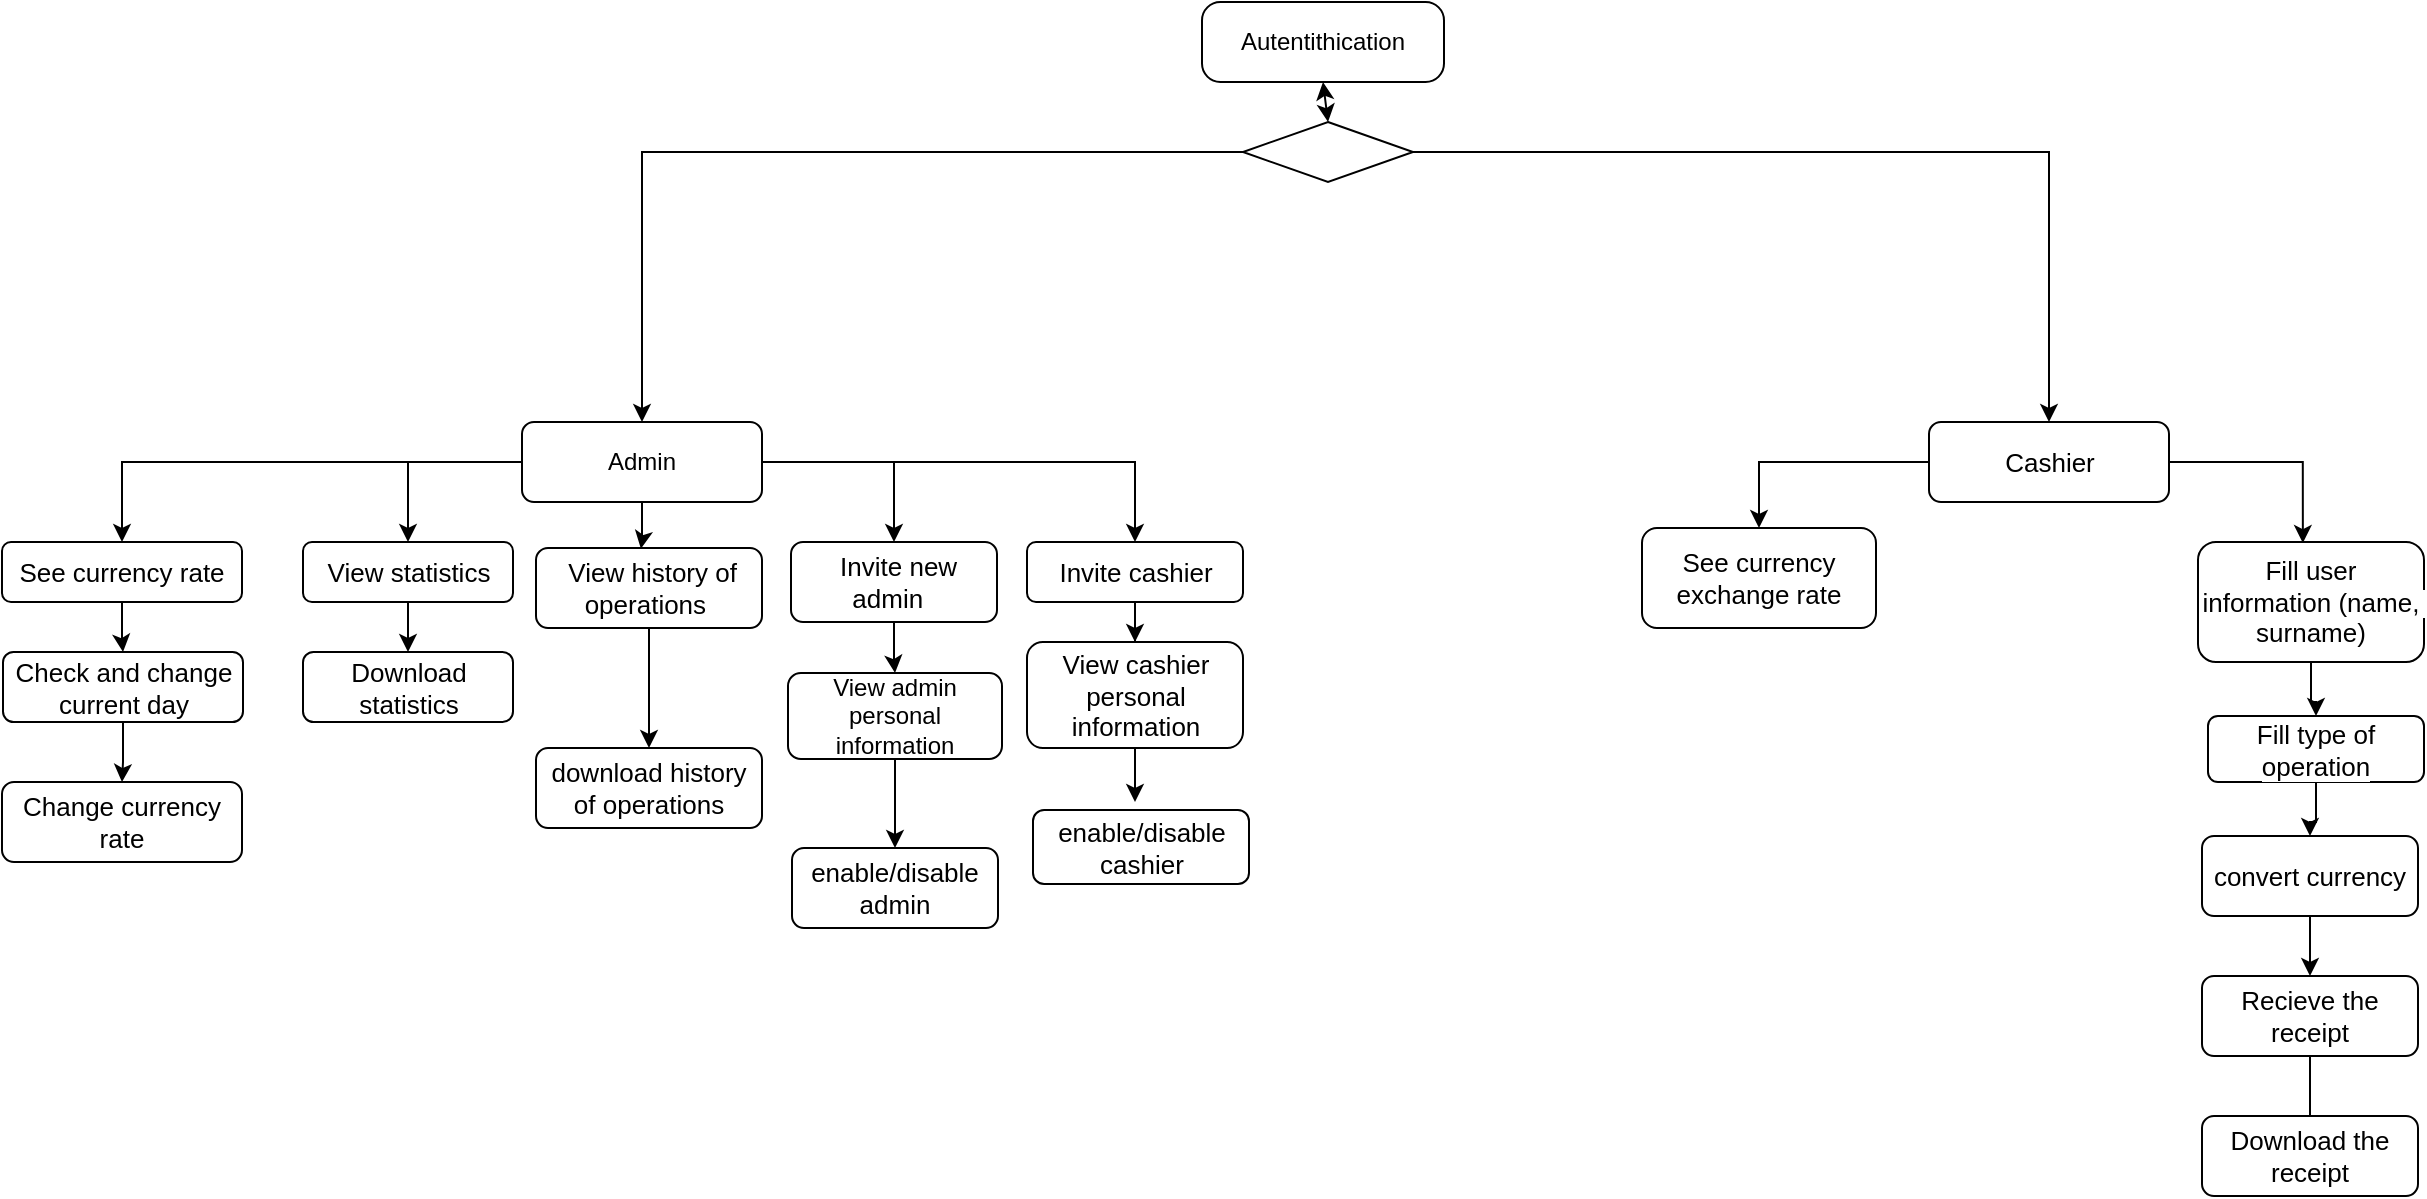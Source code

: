 <mxfile version="12.2.6" type="github" pages="1"><diagram id="NSVF6WXBBa8r5Be7m9pY" name="Page-1"><mxGraphModel dx="1384" dy="634" grid="1" gridSize="10" guides="1" tooltips="1" connect="1" arrows="1" fold="1" page="1" pageScale="1" pageWidth="827" pageHeight="1169" math="0" shadow="0"><root><mxCell id="0"/><mxCell id="1" parent="0"/><mxCell id="21Z9ZZyBf2_KJ2-gmugr-1" value="Autentithication" style="rounded=1;whiteSpace=wrap;html=1;arcSize=23;" parent="1" vertex="1"><mxGeometry x="610" y="20" width="121" height="40" as="geometry"/></mxCell><mxCell id="21Z9ZZyBf2_KJ2-gmugr-50" style="edgeStyle=orthogonalEdgeStyle;rounded=0;orthogonalLoop=1;jettySize=auto;html=1;entryX=0.5;entryY=0;entryDx=0;entryDy=0;" parent="1" source="21Z9ZZyBf2_KJ2-gmugr-3" target="21Z9ZZyBf2_KJ2-gmugr-4" edge="1"><mxGeometry relative="1" as="geometry"><mxPoint x="330" y="150" as="targetPoint"/></mxGeometry></mxCell><mxCell id="21Z9ZZyBf2_KJ2-gmugr-80" style="edgeStyle=orthogonalEdgeStyle;rounded=0;orthogonalLoop=1;jettySize=auto;html=1;entryX=0.5;entryY=0;entryDx=0;entryDy=0;" parent="1" source="21Z9ZZyBf2_KJ2-gmugr-3" target="21Z9ZZyBf2_KJ2-gmugr-57" edge="1"><mxGeometry relative="1" as="geometry"><mxPoint x="1034" y="150" as="targetPoint"/></mxGeometry></mxCell><mxCell id="21Z9ZZyBf2_KJ2-gmugr-3" value="" style="rhombus;whiteSpace=wrap;html=1;" parent="1" vertex="1"><mxGeometry x="630.5" y="80" width="85" height="30" as="geometry"/></mxCell><mxCell id="21Z9ZZyBf2_KJ2-gmugr-19" style="edgeStyle=orthogonalEdgeStyle;rounded=0;orthogonalLoop=1;jettySize=auto;html=1;entryX=0.5;entryY=0;entryDx=0;entryDy=0;" parent="1" source="21Z9ZZyBf2_KJ2-gmugr-4" target="21Z9ZZyBf2_KJ2-gmugr-17" edge="1"><mxGeometry relative="1" as="geometry"/></mxCell><mxCell id="21Z9ZZyBf2_KJ2-gmugr-24" style="edgeStyle=orthogonalEdgeStyle;rounded=0;orthogonalLoop=1;jettySize=auto;html=1;entryX=0.5;entryY=0;entryDx=0;entryDy=0;" parent="1" source="21Z9ZZyBf2_KJ2-gmugr-4" target="21Z9ZZyBf2_KJ2-gmugr-22" edge="1"><mxGeometry relative="1" as="geometry"/></mxCell><mxCell id="21Z9ZZyBf2_KJ2-gmugr-25" style="edgeStyle=orthogonalEdgeStyle;rounded=0;orthogonalLoop=1;jettySize=auto;html=1;entryX=0.5;entryY=0;entryDx=0;entryDy=0;" parent="1" source="21Z9ZZyBf2_KJ2-gmugr-4" target="21Z9ZZyBf2_KJ2-gmugr-23" edge="1"><mxGeometry relative="1" as="geometry"/></mxCell><mxCell id="21Z9ZZyBf2_KJ2-gmugr-26" style="edgeStyle=orthogonalEdgeStyle;rounded=0;orthogonalLoop=1;jettySize=auto;html=1;entryX=0.5;entryY=0;entryDx=0;entryDy=0;" parent="1" source="21Z9ZZyBf2_KJ2-gmugr-4" target="21Z9ZZyBf2_KJ2-gmugr-10" edge="1"><mxGeometry relative="1" as="geometry"><mxPoint x="220.5" y="280" as="targetPoint"/></mxGeometry></mxCell><mxCell id="21Z9ZZyBf2_KJ2-gmugr-28" style="edgeStyle=orthogonalEdgeStyle;rounded=0;orthogonalLoop=1;jettySize=auto;html=1;entryX=0.464;entryY=0.009;entryDx=0;entryDy=0;entryPerimeter=0;" parent="1" source="21Z9ZZyBf2_KJ2-gmugr-4" target="21Z9ZZyBf2_KJ2-gmugr-16" edge="1"><mxGeometry relative="1" as="geometry"/></mxCell><mxCell id="21Z9ZZyBf2_KJ2-gmugr-4" value="Admin" style="rounded=1;whiteSpace=wrap;html=1;" parent="1" vertex="1"><mxGeometry x="270" y="230" width="120" height="40" as="geometry"/></mxCell><mxCell id="21Z9ZZyBf2_KJ2-gmugr-5" value="" style="endArrow=classic;startArrow=classic;html=1;entryX=0.5;entryY=1;entryDx=0;entryDy=0;exitX=0.5;exitY=0;exitDx=0;exitDy=0;" parent="1" source="21Z9ZZyBf2_KJ2-gmugr-3" target="21Z9ZZyBf2_KJ2-gmugr-1" edge="1"><mxGeometry width="50" height="50" relative="1" as="geometry"><mxPoint x="543.5" y="140" as="sourcePoint"/><mxPoint x="593.5" y="90" as="targetPoint"/></mxGeometry></mxCell><mxCell id="21Z9ZZyBf2_KJ2-gmugr-37" style="edgeStyle=orthogonalEdgeStyle;rounded=0;orthogonalLoop=1;jettySize=auto;html=1;entryX=0.5;entryY=0;entryDx=0;entryDy=0;" parent="1" source="21Z9ZZyBf2_KJ2-gmugr-10" target="21Z9ZZyBf2_KJ2-gmugr-36" edge="1"><mxGeometry relative="1" as="geometry"/></mxCell><mxCell id="21Z9ZZyBf2_KJ2-gmugr-10" value="&lt;span style=&quot;font-family: &amp;#34;tahoma&amp;#34; , sans-serif , &amp;#34;arial&amp;#34; , &amp;#34;helvetica&amp;#34; ; font-size: 13px ; white-space: pre-wrap ; background-color: rgb(255 , 255 , 255)&quot;&gt; View statistics &lt;/span&gt;&lt;span style=&quot;font-family: &amp;#34;tahoma&amp;#34; , sans-serif , &amp;#34;arial&amp;#34; , &amp;#34;helvetica&amp;#34; ; font-size: 13px ; white-space: pre-wrap ; background-color: rgb(255 , 255 , 255)&quot;&gt;&lt;br&gt;&lt;/span&gt;" style="rounded=1;whiteSpace=wrap;html=1;" parent="1" vertex="1"><mxGeometry x="160.5" y="290" width="105" height="30" as="geometry"/></mxCell><mxCell id="21Z9ZZyBf2_KJ2-gmugr-39" style="edgeStyle=orthogonalEdgeStyle;rounded=0;orthogonalLoop=1;jettySize=auto;html=1;entryX=0.5;entryY=0;entryDx=0;entryDy=0;" parent="1" source="21Z9ZZyBf2_KJ2-gmugr-16" target="21Z9ZZyBf2_KJ2-gmugr-38" edge="1"><mxGeometry relative="1" as="geometry"/></mxCell><mxCell id="21Z9ZZyBf2_KJ2-gmugr-16" value="&lt;span style=&quot;font-family: &amp;#34;tahoma&amp;#34; , sans-serif , &amp;#34;arial&amp;#34; , &amp;#34;helvetica&amp;#34; ; font-size: 13px ; white-space: pre-wrap ; background-color: rgb(255 , 255 , 255)&quot;&gt; View history of operations &lt;/span&gt;&lt;span style=&quot;font-family: &amp;#34;tahoma&amp;#34; , sans-serif , &amp;#34;arial&amp;#34; , &amp;#34;helvetica&amp;#34; ; font-size: 13px ; white-space: pre-wrap ; background-color: rgb(255 , 255 , 255)&quot;&gt;&lt;br&gt;&lt;/span&gt;" style="rounded=1;whiteSpace=wrap;html=1;" parent="1" vertex="1"><mxGeometry x="277" y="293" width="113" height="40" as="geometry"/></mxCell><mxCell id="21Z9ZZyBf2_KJ2-gmugr-32" style="edgeStyle=orthogonalEdgeStyle;rounded=0;orthogonalLoop=1;jettySize=auto;html=1;entryX=0.5;entryY=0;entryDx=0;entryDy=0;" parent="1" source="21Z9ZZyBf2_KJ2-gmugr-17" target="21Z9ZZyBf2_KJ2-gmugr-29" edge="1"><mxGeometry relative="1" as="geometry"/></mxCell><mxCell id="21Z9ZZyBf2_KJ2-gmugr-17" value="&lt;span style=&quot;font-family: &amp;#34;tahoma&amp;#34; , sans-serif , &amp;#34;arial&amp;#34; , &amp;#34;helvetica&amp;#34; ; font-size: 13px ; white-space: pre-wrap ; background-color: rgb(255 , 255 , 255)&quot;&gt;See currency rate&lt;/span&gt;&lt;span style=&quot;font-family: &amp;#34;tahoma&amp;#34; , sans-serif , &amp;#34;arial&amp;#34; , &amp;#34;helvetica&amp;#34; ; font-size: 13px ; white-space: pre-wrap ; background-color: rgb(255 , 255 , 255)&quot;&gt;&lt;br&gt;&lt;/span&gt;" style="rounded=1;whiteSpace=wrap;html=1;" parent="1" vertex="1"><mxGeometry x="10" y="290" width="120" height="30" as="geometry"/></mxCell><mxCell id="_RX30P6xBKU_UibYXQoE-4" style="edgeStyle=orthogonalEdgeStyle;rounded=0;orthogonalLoop=1;jettySize=auto;html=1;entryX=0.5;entryY=0;entryDx=0;entryDy=0;" edge="1" parent="1" source="21Z9ZZyBf2_KJ2-gmugr-22" target="_RX30P6xBKU_UibYXQoE-1"><mxGeometry relative="1" as="geometry"/></mxCell><mxCell id="21Z9ZZyBf2_KJ2-gmugr-22" value="&lt;span style=&quot;font-family: &amp;#34;tahoma&amp;#34; , sans-serif , &amp;#34;arial&amp;#34; , &amp;#34;helvetica&amp;#34; ; font-size: 13px ; white-space: pre-wrap ; background-color: rgb(255 , 255 , 255)&quot;&gt; Invite new admin  &lt;/span&gt;&lt;span style=&quot;font-family: &amp;#34;tahoma&amp;#34; , sans-serif , &amp;#34;arial&amp;#34; , &amp;#34;helvetica&amp;#34; ; font-size: 13px ; white-space: pre-wrap ; background-color: rgb(255 , 255 , 255)&quot;&gt;&lt;br&gt;&lt;/span&gt;" style="rounded=1;whiteSpace=wrap;html=1;" parent="1" vertex="1"><mxGeometry x="404.5" y="290" width="103" height="40" as="geometry"/></mxCell><mxCell id="21Z9ZZyBf2_KJ2-gmugr-44" style="edgeStyle=orthogonalEdgeStyle;rounded=0;orthogonalLoop=1;jettySize=auto;html=1;entryX=0.5;entryY=0;entryDx=0;entryDy=0;" parent="1" source="21Z9ZZyBf2_KJ2-gmugr-23" target="21Z9ZZyBf2_KJ2-gmugr-43" edge="1"><mxGeometry relative="1" as="geometry"/></mxCell><mxCell id="21Z9ZZyBf2_KJ2-gmugr-23" value="&lt;span style=&quot;font-family: &amp;#34;tahoma&amp;#34; , sans-serif , &amp;#34;arial&amp;#34; , &amp;#34;helvetica&amp;#34; ; font-size: 13px ; white-space: pre-wrap ; background-color: rgb(255 , 255 , 255)&quot;&gt; Invite cashier &lt;/span&gt;&lt;span style=&quot;font-family: &amp;#34;tahoma&amp;#34; , sans-serif , &amp;#34;arial&amp;#34; , &amp;#34;helvetica&amp;#34; ; font-size: 13px ; white-space: pre-wrap ; background-color: rgb(255 , 255 , 255)&quot;&gt;&lt;br&gt;&lt;/span&gt;" style="rounded=1;whiteSpace=wrap;html=1;" parent="1" vertex="1"><mxGeometry x="522.5" y="290" width="108" height="30" as="geometry"/></mxCell><mxCell id="21Z9ZZyBf2_KJ2-gmugr-35" style="edgeStyle=orthogonalEdgeStyle;rounded=0;orthogonalLoop=1;jettySize=auto;html=1;entryX=0.5;entryY=0;entryDx=0;entryDy=0;" parent="1" source="21Z9ZZyBf2_KJ2-gmugr-29" target="21Z9ZZyBf2_KJ2-gmugr-30" edge="1"><mxGeometry relative="1" as="geometry"/></mxCell><mxCell id="21Z9ZZyBf2_KJ2-gmugr-29" value="&lt;span style=&quot;font-family: &amp;#34;tahoma&amp;#34; , sans-serif , &amp;#34;arial&amp;#34; , &amp;#34;helvetica&amp;#34; ; font-size: 13px ; white-space: pre-wrap ; background-color: rgb(255 , 255 , 255)&quot;&gt;Check and change current day&lt;/span&gt;&lt;span style=&quot;font-family: &amp;#34;tahoma&amp;#34; , sans-serif , &amp;#34;arial&amp;#34; , &amp;#34;helvetica&amp;#34; ; font-size: 13px ; white-space: pre-wrap ; background-color: rgb(255 , 255 , 255)&quot;&gt;&lt;br&gt;&lt;/span&gt;" style="rounded=1;whiteSpace=wrap;html=1;" parent="1" vertex="1"><mxGeometry x="10.5" y="345" width="120" height="35" as="geometry"/></mxCell><mxCell id="21Z9ZZyBf2_KJ2-gmugr-30" value="&lt;span style=&quot;font-family: &amp;#34;tahoma&amp;#34; , sans-serif , &amp;#34;arial&amp;#34; , &amp;#34;helvetica&amp;#34; ; font-size: 13px ; white-space: pre-wrap ; background-color: rgb(255 , 255 , 255)&quot;&gt;Change currency rate&lt;/span&gt;&lt;span style=&quot;font-family: &amp;#34;tahoma&amp;#34; , sans-serif , &amp;#34;arial&amp;#34; , &amp;#34;helvetica&amp;#34; ; font-size: 13px ; white-space: pre-wrap ; background-color: rgb(255 , 255 , 255)&quot;&gt;&lt;br&gt;&lt;/span&gt;" style="rounded=1;whiteSpace=wrap;html=1;" parent="1" vertex="1"><mxGeometry x="10" y="410" width="120" height="40" as="geometry"/></mxCell><mxCell id="21Z9ZZyBf2_KJ2-gmugr-36" value="&lt;span style=&quot;font-family: &amp;#34;tahoma&amp;#34; , sans-serif , &amp;#34;arial&amp;#34; , &amp;#34;helvetica&amp;#34; ; font-size: 13px ; white-space: pre-wrap ; background-color: rgb(255 , 255 , 255)&quot;&gt;Download statistics&lt;/span&gt;&lt;span style=&quot;font-family: &amp;#34;tahoma&amp;#34; , sans-serif , &amp;#34;arial&amp;#34; , &amp;#34;helvetica&amp;#34; ; font-size: 13px ; white-space: pre-wrap ; background-color: rgb(255 , 255 , 255)&quot;&gt;&lt;br&gt;&lt;/span&gt;" style="rounded=1;whiteSpace=wrap;html=1;" parent="1" vertex="1"><mxGeometry x="160.5" y="345" width="105" height="35" as="geometry"/></mxCell><mxCell id="21Z9ZZyBf2_KJ2-gmugr-38" value="&lt;span style=&quot;font-family: &amp;#34;tahoma&amp;#34; , sans-serif , &amp;#34;arial&amp;#34; , &amp;#34;helvetica&amp;#34; ; font-size: 13px ; white-space: pre-wrap ; background-color: rgb(255 , 255 , 255)&quot;&gt;download history of operations&lt;/span&gt;&lt;span style=&quot;font-family: &amp;#34;tahoma&amp;#34; , sans-serif , &amp;#34;arial&amp;#34; , &amp;#34;helvetica&amp;#34; ; font-size: 13px ; white-space: pre-wrap ; background-color: rgb(255 , 255 , 255)&quot;&gt;&lt;br&gt;&lt;/span&gt;" style="rounded=1;whiteSpace=wrap;html=1;" parent="1" vertex="1"><mxGeometry x="277" y="393" width="113" height="40" as="geometry"/></mxCell><mxCell id="21Z9ZZyBf2_KJ2-gmugr-40" value="&lt;span style=&quot;font-family: &amp;#34;tahoma&amp;#34; , sans-serif , &amp;#34;arial&amp;#34; , &amp;#34;helvetica&amp;#34; ; font-size: 13px ; white-space: pre-wrap ; background-color: rgb(255 , 255 , 255)&quot;&gt;enable/disable admin&lt;/span&gt;&lt;span style=&quot;font-family: &amp;#34;tahoma&amp;#34; , sans-serif , &amp;#34;arial&amp;#34; , &amp;#34;helvetica&amp;#34; ; font-size: 13px ; white-space: pre-wrap ; background-color: rgb(255 , 255 , 255)&quot;&gt;&lt;br&gt;&lt;/span&gt;" style="rounded=1;whiteSpace=wrap;html=1;" parent="1" vertex="1"><mxGeometry x="405" y="443" width="103" height="40" as="geometry"/></mxCell><mxCell id="21Z9ZZyBf2_KJ2-gmugr-47" style="edgeStyle=orthogonalEdgeStyle;rounded=0;orthogonalLoop=1;jettySize=auto;html=1;" parent="1" source="21Z9ZZyBf2_KJ2-gmugr-43" edge="1"><mxGeometry relative="1" as="geometry"><mxPoint x="576.5" y="420.0" as="targetPoint"/></mxGeometry></mxCell><mxCell id="21Z9ZZyBf2_KJ2-gmugr-43" value="&lt;span style=&quot;font-family: &amp;#34;tahoma&amp;#34; , sans-serif , &amp;#34;arial&amp;#34; , &amp;#34;helvetica&amp;#34; ; font-size: 13px ; white-space: pre-wrap ; background-color: rgb(255 , 255 , 255)&quot;&gt;View cashier personal information&lt;/span&gt;&lt;span style=&quot;font-family: &amp;#34;tahoma&amp;#34; , sans-serif , &amp;#34;arial&amp;#34; , &amp;#34;helvetica&amp;#34; ; font-size: 13px ; white-space: pre-wrap ; background-color: rgb(255 , 255 , 255)&quot;&gt;&lt;br&gt;&lt;/span&gt;" style="rounded=1;whiteSpace=wrap;html=1;" parent="1" vertex="1"><mxGeometry x="522.5" y="340" width="108" height="53" as="geometry"/></mxCell><mxCell id="21Z9ZZyBf2_KJ2-gmugr-45" value="&lt;span style=&quot;font-family: &amp;#34;tahoma&amp;#34; , sans-serif , &amp;#34;arial&amp;#34; , &amp;#34;helvetica&amp;#34; ; font-size: 13px ; white-space: pre-wrap ; background-color: rgb(255 , 255 , 255)&quot;&gt;enable/disable cashier&lt;/span&gt;&lt;span style=&quot;font-family: &amp;#34;tahoma&amp;#34; , sans-serif , &amp;#34;arial&amp;#34; , &amp;#34;helvetica&amp;#34; ; font-size: 13px ; white-space: pre-wrap ; background-color: rgb(255 , 255 , 255)&quot;&gt;&lt;br&gt;&lt;/span&gt;" style="rounded=1;whiteSpace=wrap;html=1;" parent="1" vertex="1"><mxGeometry x="525.5" y="424" width="108" height="37" as="geometry"/></mxCell><mxCell id="21Z9ZZyBf2_KJ2-gmugr-52" style="edgeStyle=orthogonalEdgeStyle;rounded=0;orthogonalLoop=1;jettySize=auto;html=1;entryX=0.5;entryY=0;entryDx=0;entryDy=0;" parent="1" source="21Z9ZZyBf2_KJ2-gmugr-57" target="21Z9ZZyBf2_KJ2-gmugr-63" edge="1"><mxGeometry relative="1" as="geometry"/></mxCell><mxCell id="21Z9ZZyBf2_KJ2-gmugr-56" style="edgeStyle=orthogonalEdgeStyle;rounded=0;orthogonalLoop=1;jettySize=auto;html=1;entryX=0.464;entryY=0.009;entryDx=0;entryDy=0;entryPerimeter=0;" parent="1" source="21Z9ZZyBf2_KJ2-gmugr-57" target="21Z9ZZyBf2_KJ2-gmugr-61" edge="1"><mxGeometry relative="1" as="geometry"/></mxCell><mxCell id="21Z9ZZyBf2_KJ2-gmugr-57" value="&lt;span style=&quot;font-family: &amp;#34;tahoma&amp;#34; , sans-serif , &amp;#34;arial&amp;#34; , &amp;#34;helvetica&amp;#34; ; font-size: 13px ; white-space: pre-wrap&quot;&gt;Сashier&lt;/span&gt;" style="rounded=1;whiteSpace=wrap;html=1;" parent="1" vertex="1"><mxGeometry x="973.5" y="230" width="120" height="40" as="geometry"/></mxCell><mxCell id="_RX30P6xBKU_UibYXQoE-7" style="edgeStyle=orthogonalEdgeStyle;rounded=0;orthogonalLoop=1;jettySize=auto;html=1;exitX=0.5;exitY=1;exitDx=0;exitDy=0;" edge="1" parent="1" source="21Z9ZZyBf2_KJ2-gmugr-61" target="21Z9ZZyBf2_KJ2-gmugr-90"><mxGeometry relative="1" as="geometry"/></mxCell><mxCell id="21Z9ZZyBf2_KJ2-gmugr-61" value="&lt;span style=&quot;background-color: rgb(255 , 255 , 255)&quot;&gt;&lt;font face=&quot;tahoma, sans-serif, arial, helvetica&quot;&gt;&lt;span style=&quot;font-size: 13px ; white-space: pre-wrap&quot;&gt;Fill user information (name, surname)&lt;/span&gt;&lt;/font&gt;&lt;br&gt;&lt;/span&gt;" style="rounded=1;whiteSpace=wrap;html=1;" parent="1" vertex="1"><mxGeometry x="1108" y="290" width="113" height="60" as="geometry"/></mxCell><mxCell id="21Z9ZZyBf2_KJ2-gmugr-63" value="&lt;span style=&quot;font-family: &amp;#34;tahoma&amp;#34; , sans-serif , &amp;#34;arial&amp;#34; , &amp;#34;helvetica&amp;#34; ; font-size: 13px ; white-space: pre-wrap ; background-color: rgb(255 , 255 , 255)&quot;&gt;See currency exchange rate&lt;br&gt;&lt;/span&gt;" style="rounded=1;whiteSpace=wrap;html=1;" parent="1" vertex="1"><mxGeometry x="830" y="283" width="117" height="50" as="geometry"/></mxCell><mxCell id="21Z9ZZyBf2_KJ2-gmugr-98" style="edgeStyle=orthogonalEdgeStyle;rounded=0;orthogonalLoop=1;jettySize=auto;html=1;" parent="1" source="21Z9ZZyBf2_KJ2-gmugr-90" target="21Z9ZZyBf2_KJ2-gmugr-91" edge="1"><mxGeometry relative="1" as="geometry"/></mxCell><mxCell id="21Z9ZZyBf2_KJ2-gmugr-90" value="&lt;span style=&quot;background-color: rgb(255 , 255 , 255)&quot;&gt;&lt;font face=&quot;tahoma, sans-serif, arial, helvetica&quot;&gt;&lt;span style=&quot;font-size: 13px ; white-space: pre-wrap&quot;&gt;Fill type of operation&lt;/span&gt;&lt;/font&gt;&lt;br&gt;&lt;/span&gt;" style="rounded=1;whiteSpace=wrap;html=1;" parent="1" vertex="1"><mxGeometry x="1113" y="377" width="108" height="33" as="geometry"/></mxCell><mxCell id="21Z9ZZyBf2_KJ2-gmugr-99" style="edgeStyle=orthogonalEdgeStyle;rounded=0;orthogonalLoop=1;jettySize=auto;html=1;entryX=0.5;entryY=0;entryDx=0;entryDy=0;" parent="1" source="21Z9ZZyBf2_KJ2-gmugr-91" target="21Z9ZZyBf2_KJ2-gmugr-93" edge="1"><mxGeometry relative="1" as="geometry"/></mxCell><mxCell id="21Z9ZZyBf2_KJ2-gmugr-91" value="&lt;span style=&quot;background-color: rgb(255 , 255 , 255)&quot;&gt;&lt;font face=&quot;tahoma, sans-serif, arial, helvetica&quot;&gt;&lt;span style=&quot;font-size: 13px ; white-space: pre-wrap&quot;&gt;convert currency&lt;/span&gt;&lt;/font&gt;&lt;br&gt;&lt;/span&gt;" style="rounded=1;whiteSpace=wrap;html=1;" parent="1" vertex="1"><mxGeometry x="1110" y="437" width="108" height="40" as="geometry"/></mxCell><mxCell id="21Z9ZZyBf2_KJ2-gmugr-92" style="edgeStyle=orthogonalEdgeStyle;rounded=0;orthogonalLoop=1;jettySize=auto;html=1;" parent="1" source="21Z9ZZyBf2_KJ2-gmugr-93" edge="1"><mxGeometry relative="1" as="geometry"><mxPoint x="1164" y="588" as="targetPoint"/></mxGeometry></mxCell><mxCell id="21Z9ZZyBf2_KJ2-gmugr-93" value="&lt;font face=&quot;tahoma, sans-serif, arial, helvetica&quot;&gt;&lt;span style=&quot;font-size: 13px ; white-space: pre-wrap ; background-color: rgb(255 , 255 , 255)&quot;&gt;Recieve the receipt&lt;/span&gt;&lt;/font&gt;" style="rounded=1;whiteSpace=wrap;html=1;" parent="1" vertex="1"><mxGeometry x="1110" y="507" width="108" height="40" as="geometry"/></mxCell><mxCell id="21Z9ZZyBf2_KJ2-gmugr-94" value="&lt;span style=&quot;background-color: rgb(255 , 255 , 255)&quot;&gt;&lt;font face=&quot;tahoma, sans-serif, arial, helvetica&quot;&gt;&lt;span style=&quot;font-size: 13px ; white-space: pre-wrap&quot;&gt;Download the receipt&lt;/span&gt;&lt;/font&gt;&lt;br&gt;&lt;/span&gt;" style="rounded=1;whiteSpace=wrap;html=1;" parent="1" vertex="1"><mxGeometry x="1110" y="577" width="108" height="40" as="geometry"/></mxCell><mxCell id="_RX30P6xBKU_UibYXQoE-5" style="edgeStyle=orthogonalEdgeStyle;rounded=0;orthogonalLoop=1;jettySize=auto;html=1;" edge="1" parent="1" source="_RX30P6xBKU_UibYXQoE-1" target="21Z9ZZyBf2_KJ2-gmugr-40"><mxGeometry relative="1" as="geometry"/></mxCell><mxCell id="_RX30P6xBKU_UibYXQoE-1" value="View admin personal information" style="rounded=1;whiteSpace=wrap;html=1;" vertex="1" parent="1"><mxGeometry x="403" y="355.5" width="107" height="43" as="geometry"/></mxCell></root></mxGraphModel></diagram></mxfile>